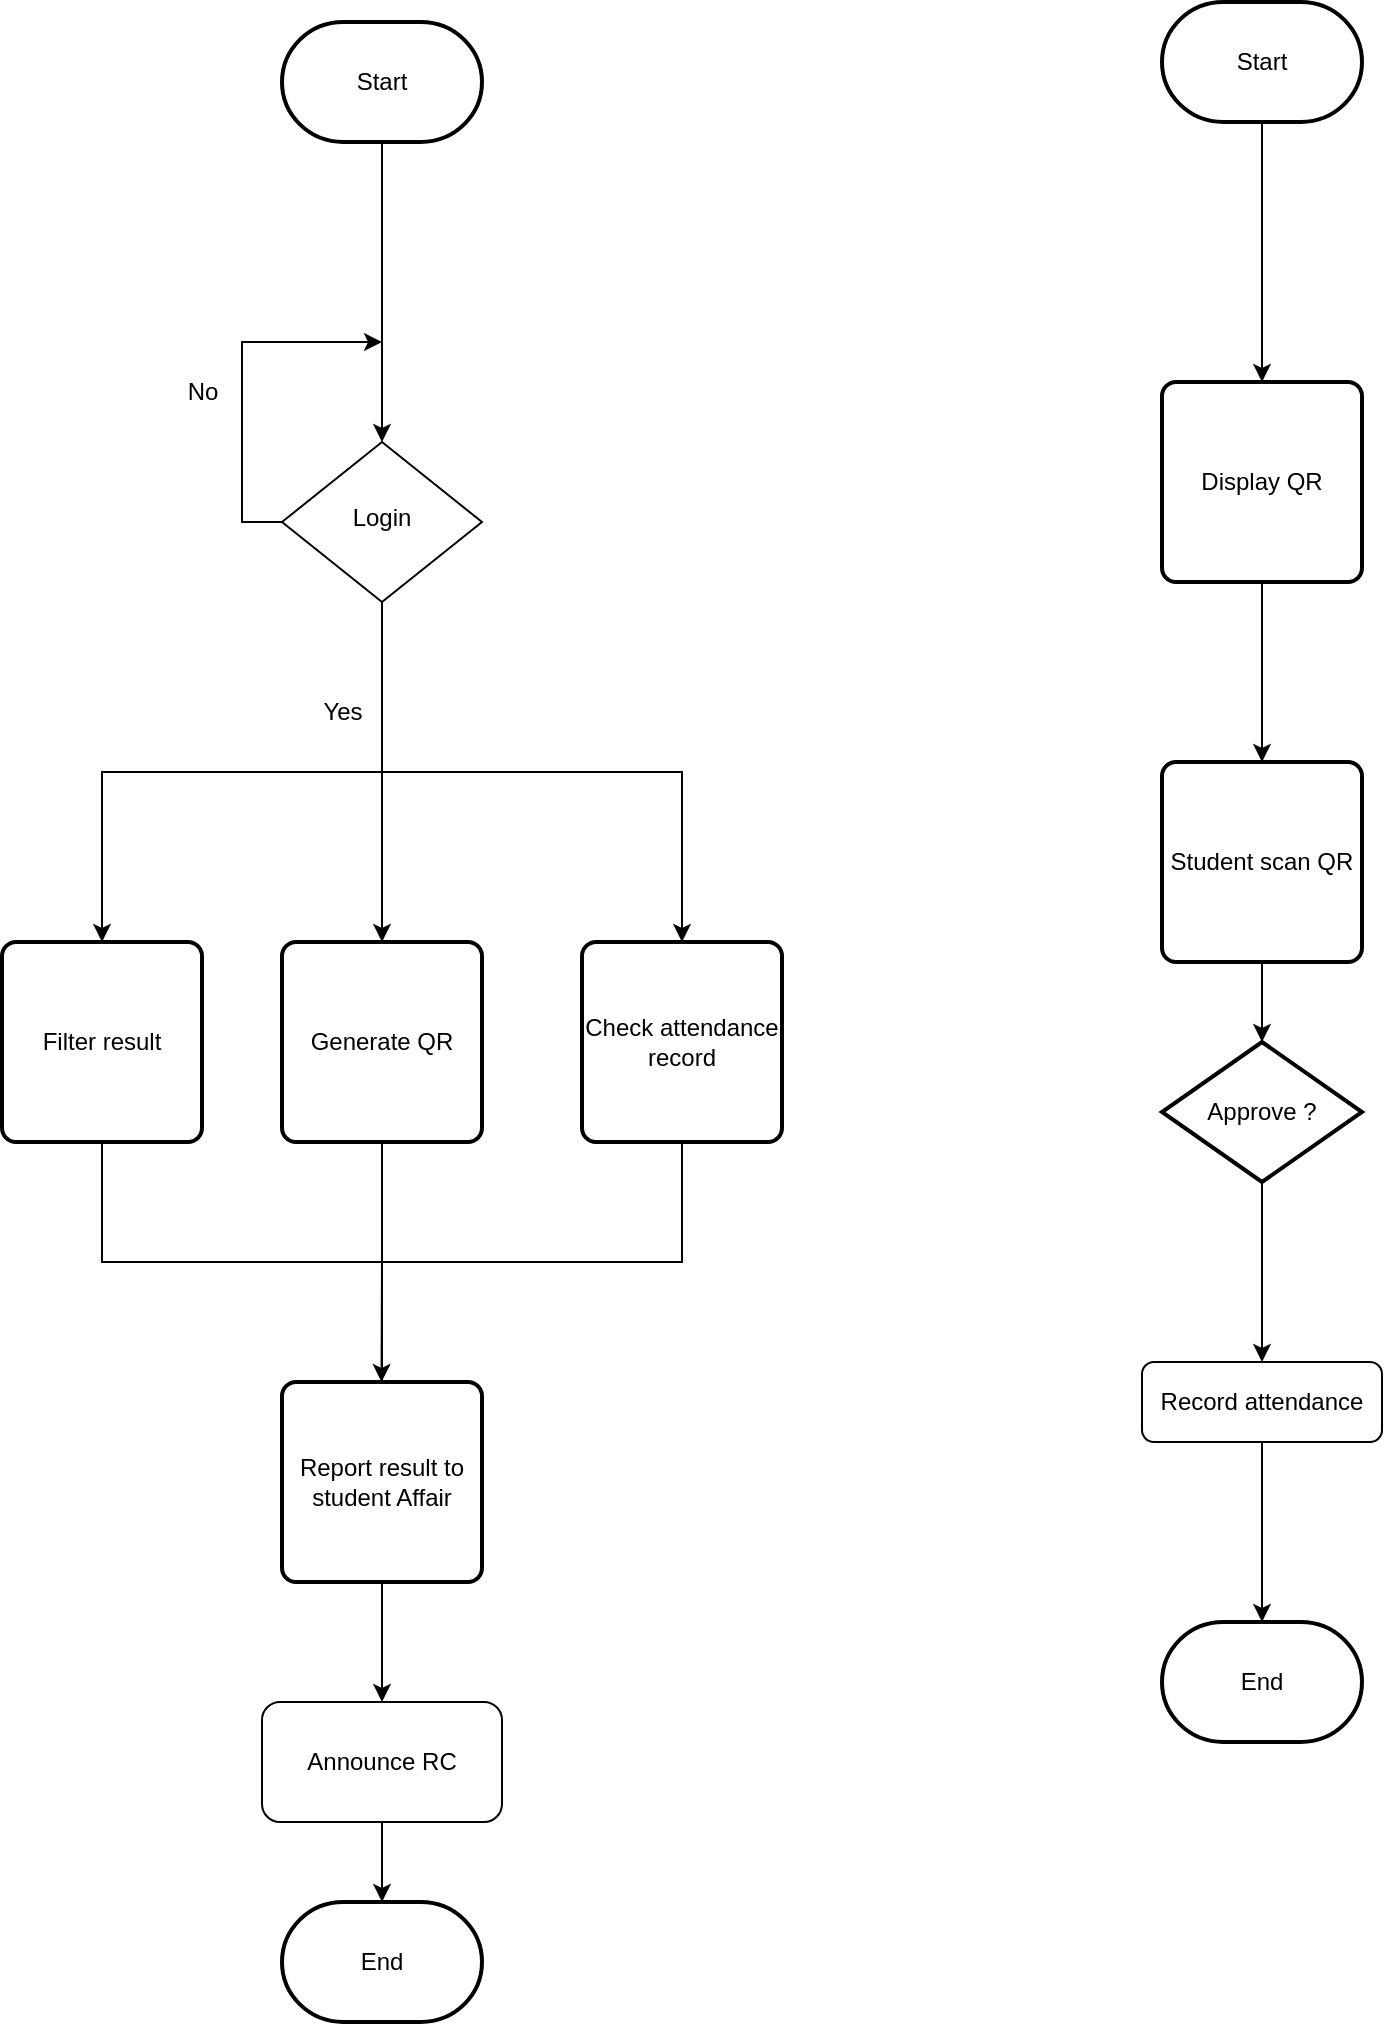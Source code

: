 <mxfile version="24.4.6" type="github">
  <diagram id="C5RBs43oDa-KdzZeNtuy" name="Page-1">
    <mxGraphModel dx="880" dy="460" grid="1" gridSize="10" guides="1" tooltips="1" connect="1" arrows="1" fold="1" page="1" pageScale="1" pageWidth="827" pageHeight="1169" background="#ffffff" math="0" shadow="0">
      <root>
        <mxCell id="WIyWlLk6GJQsqaUBKTNV-0" />
        <mxCell id="WIyWlLk6GJQsqaUBKTNV-1" parent="WIyWlLk6GJQsqaUBKTNV-0" />
        <mxCell id="NsK0nxQvgO7kPY2Mjl-Z-6" style="edgeStyle=orthogonalEdgeStyle;rounded=0;orthogonalLoop=1;jettySize=auto;html=1;exitX=0.5;exitY=1;exitDx=0;exitDy=0;entryX=0.5;entryY=0;entryDx=0;entryDy=0;" parent="WIyWlLk6GJQsqaUBKTNV-1" source="WIyWlLk6GJQsqaUBKTNV-6" target="iDC2MIS-o4Yyl30fH5jo-7" edge="1">
          <mxGeometry relative="1" as="geometry" />
        </mxCell>
        <mxCell id="NsK0nxQvgO7kPY2Mjl-Z-7" style="edgeStyle=orthogonalEdgeStyle;rounded=0;orthogonalLoop=1;jettySize=auto;html=1;exitX=0.5;exitY=1;exitDx=0;exitDy=0;" parent="WIyWlLk6GJQsqaUBKTNV-1" source="WIyWlLk6GJQsqaUBKTNV-6" target="iDC2MIS-o4Yyl30fH5jo-8" edge="1">
          <mxGeometry relative="1" as="geometry" />
        </mxCell>
        <mxCell id="NsK0nxQvgO7kPY2Mjl-Z-8" style="edgeStyle=orthogonalEdgeStyle;rounded=0;orthogonalLoop=1;jettySize=auto;html=1;exitX=0.5;exitY=1;exitDx=0;exitDy=0;" parent="WIyWlLk6GJQsqaUBKTNV-1" source="WIyWlLk6GJQsqaUBKTNV-6" target="PD6dZUJvrpde0xA2Mso_-26" edge="1">
          <mxGeometry relative="1" as="geometry" />
        </mxCell>
        <mxCell id="OYYZc7vPwuhONAXUddUK-8" style="edgeStyle=orthogonalEdgeStyle;rounded=0;orthogonalLoop=1;jettySize=auto;html=1;exitX=0;exitY=0.5;exitDx=0;exitDy=0;" edge="1" parent="WIyWlLk6GJQsqaUBKTNV-1" source="WIyWlLk6GJQsqaUBKTNV-6">
          <mxGeometry relative="1" as="geometry">
            <mxPoint x="200" y="250" as="targetPoint" />
            <Array as="points">
              <mxPoint x="130" y="340" />
              <mxPoint x="130" y="250" />
            </Array>
          </mxGeometry>
        </mxCell>
        <mxCell id="WIyWlLk6GJQsqaUBKTNV-6" value="Login" style="rhombus;whiteSpace=wrap;html=1;shadow=0;fontFamily=Helvetica;fontSize=12;align=center;strokeWidth=1;spacing=6;spacingTop=-4;" parent="WIyWlLk6GJQsqaUBKTNV-1" vertex="1">
          <mxGeometry x="150" y="300" width="100" height="80" as="geometry" />
        </mxCell>
        <mxCell id="WIyWlLk6GJQsqaUBKTNV-7" value="Record attendance" style="rounded=1;whiteSpace=wrap;html=1;fontSize=12;glass=0;strokeWidth=1;shadow=0;" parent="WIyWlLk6GJQsqaUBKTNV-1" vertex="1">
          <mxGeometry x="580" y="760" width="120" height="40" as="geometry" />
        </mxCell>
        <mxCell id="PD6dZUJvrpde0xA2Mso_-4" value="Announce RC" style="rounded=1;whiteSpace=wrap;html=1;" parent="WIyWlLk6GJQsqaUBKTNV-1" vertex="1">
          <mxGeometry x="140" y="930" width="120" height="60" as="geometry" />
        </mxCell>
        <mxCell id="NsK0nxQvgO7kPY2Mjl-Z-15" style="edgeStyle=orthogonalEdgeStyle;rounded=0;orthogonalLoop=1;jettySize=auto;html=1;exitX=0.5;exitY=1;exitDx=0;exitDy=0;exitPerimeter=0;" parent="WIyWlLk6GJQsqaUBKTNV-1" source="PD6dZUJvrpde0xA2Mso_-12" target="WIyWlLk6GJQsqaUBKTNV-6" edge="1">
          <mxGeometry relative="1" as="geometry" />
        </mxCell>
        <mxCell id="PD6dZUJvrpde0xA2Mso_-12" value="Start" style="strokeWidth=2;html=1;shape=mxgraph.flowchart.terminator;whiteSpace=wrap;" parent="WIyWlLk6GJQsqaUBKTNV-1" vertex="1">
          <mxGeometry x="150" y="90" width="100" height="60" as="geometry" />
        </mxCell>
        <mxCell id="PD6dZUJvrpde0xA2Mso_-17" value="Student scan QR" style="rounded=1;whiteSpace=wrap;html=1;absoluteArcSize=1;arcSize=14;strokeWidth=2;" parent="WIyWlLk6GJQsqaUBKTNV-1" vertex="1">
          <mxGeometry x="590" y="460" width="100" height="100" as="geometry" />
        </mxCell>
        <mxCell id="PD6dZUJvrpde0xA2Mso_-20" value="End" style="strokeWidth=2;html=1;shape=mxgraph.flowchart.terminator;whiteSpace=wrap;" parent="WIyWlLk6GJQsqaUBKTNV-1" vertex="1">
          <mxGeometry x="150" y="1030" width="100" height="60" as="geometry" />
        </mxCell>
        <mxCell id="PD6dZUJvrpde0xA2Mso_-25" value="Yes" style="text;html=1;align=center;verticalAlign=middle;resizable=0;points=[];autosize=1;strokeColor=none;fillColor=none;" parent="WIyWlLk6GJQsqaUBKTNV-1" vertex="1">
          <mxGeometry x="160" y="420" width="40" height="30" as="geometry" />
        </mxCell>
        <mxCell id="NsK0nxQvgO7kPY2Mjl-Z-19" style="edgeStyle=orthogonalEdgeStyle;rounded=0;orthogonalLoop=1;jettySize=auto;html=1;exitX=0.5;exitY=1;exitDx=0;exitDy=0;" parent="WIyWlLk6GJQsqaUBKTNV-1" source="PD6dZUJvrpde0xA2Mso_-26" edge="1">
          <mxGeometry relative="1" as="geometry">
            <mxPoint x="199.765" y="770" as="targetPoint" />
          </mxGeometry>
        </mxCell>
        <mxCell id="PD6dZUJvrpde0xA2Mso_-26" value="Generate QR" style="rounded=1;whiteSpace=wrap;html=1;absoluteArcSize=1;arcSize=14;strokeWidth=2;" parent="WIyWlLk6GJQsqaUBKTNV-1" vertex="1">
          <mxGeometry x="150" y="550" width="100" height="100" as="geometry" />
        </mxCell>
        <mxCell id="NsK0nxQvgO7kPY2Mjl-Z-0" style="edgeStyle=orthogonalEdgeStyle;rounded=0;orthogonalLoop=1;jettySize=auto;html=1;exitX=0.5;exitY=1;exitDx=0;exitDy=0;entryX=0.5;entryY=0;entryDx=0;entryDy=0;" parent="WIyWlLk6GJQsqaUBKTNV-1" source="iDC2MIS-o4Yyl30fH5jo-2" target="PD6dZUJvrpde0xA2Mso_-17" edge="1">
          <mxGeometry relative="1" as="geometry" />
        </mxCell>
        <mxCell id="iDC2MIS-o4Yyl30fH5jo-2" value="Display QR" style="rounded=1;whiteSpace=wrap;html=1;absoluteArcSize=1;arcSize=14;strokeWidth=2;" parent="WIyWlLk6GJQsqaUBKTNV-1" vertex="1">
          <mxGeometry x="590" y="270" width="100" height="100" as="geometry" />
        </mxCell>
        <mxCell id="OYYZc7vPwuhONAXUddUK-5" style="edgeStyle=orthogonalEdgeStyle;rounded=0;orthogonalLoop=1;jettySize=auto;html=1;exitX=0.5;exitY=1;exitDx=0;exitDy=0;exitPerimeter=0;entryX=0.5;entryY=0;entryDx=0;entryDy=0;" edge="1" parent="WIyWlLk6GJQsqaUBKTNV-1" source="iDC2MIS-o4Yyl30fH5jo-6" target="WIyWlLk6GJQsqaUBKTNV-7">
          <mxGeometry relative="1" as="geometry" />
        </mxCell>
        <mxCell id="iDC2MIS-o4Yyl30fH5jo-6" value="Approve ?" style="strokeWidth=2;html=1;shape=mxgraph.flowchart.decision;whiteSpace=wrap;" parent="WIyWlLk6GJQsqaUBKTNV-1" vertex="1">
          <mxGeometry x="590" y="600" width="100" height="70" as="geometry" />
        </mxCell>
        <mxCell id="NsK0nxQvgO7kPY2Mjl-Z-13" style="edgeStyle=orthogonalEdgeStyle;rounded=0;orthogonalLoop=1;jettySize=auto;html=1;exitX=0.5;exitY=1;exitDx=0;exitDy=0;entryX=0;entryY=0.5;entryDx=0;entryDy=0;" parent="WIyWlLk6GJQsqaUBKTNV-1" source="iDC2MIS-o4Yyl30fH5jo-7" target="iDC2MIS-o4Yyl30fH5jo-9" edge="1">
          <mxGeometry relative="1" as="geometry">
            <Array as="points">
              <mxPoint x="350" y="710" />
              <mxPoint x="200" y="710" />
              <mxPoint x="200" y="820" />
            </Array>
          </mxGeometry>
        </mxCell>
        <mxCell id="iDC2MIS-o4Yyl30fH5jo-7" value="Check attendance record" style="rounded=1;whiteSpace=wrap;html=1;absoluteArcSize=1;arcSize=14;strokeWidth=2;" parent="WIyWlLk6GJQsqaUBKTNV-1" vertex="1">
          <mxGeometry x="300" y="550" width="100" height="100" as="geometry" />
        </mxCell>
        <mxCell id="NsK0nxQvgO7kPY2Mjl-Z-14" style="edgeStyle=orthogonalEdgeStyle;rounded=0;orthogonalLoop=1;jettySize=auto;html=1;exitX=0.5;exitY=1;exitDx=0;exitDy=0;entryX=0;entryY=0.5;entryDx=0;entryDy=0;" parent="WIyWlLk6GJQsqaUBKTNV-1" source="iDC2MIS-o4Yyl30fH5jo-8" target="iDC2MIS-o4Yyl30fH5jo-9" edge="1">
          <mxGeometry relative="1" as="geometry">
            <Array as="points">
              <mxPoint x="60" y="710" />
              <mxPoint x="200" y="710" />
              <mxPoint x="200" y="820" />
            </Array>
          </mxGeometry>
        </mxCell>
        <mxCell id="iDC2MIS-o4Yyl30fH5jo-8" value="Filter result" style="rounded=1;whiteSpace=wrap;html=1;absoluteArcSize=1;arcSize=14;strokeWidth=2;" parent="WIyWlLk6GJQsqaUBKTNV-1" vertex="1">
          <mxGeometry x="10" y="550" width="100" height="100" as="geometry" />
        </mxCell>
        <mxCell id="NsK0nxQvgO7kPY2Mjl-Z-21" style="edgeStyle=orthogonalEdgeStyle;rounded=0;orthogonalLoop=1;jettySize=auto;html=1;exitX=0.5;exitY=1;exitDx=0;exitDy=0;entryX=0.5;entryY=0;entryDx=0;entryDy=0;" parent="WIyWlLk6GJQsqaUBKTNV-1" source="iDC2MIS-o4Yyl30fH5jo-9" target="PD6dZUJvrpde0xA2Mso_-4" edge="1">
          <mxGeometry relative="1" as="geometry" />
        </mxCell>
        <mxCell id="iDC2MIS-o4Yyl30fH5jo-9" value="Report result to student Affair" style="rounded=1;whiteSpace=wrap;html=1;absoluteArcSize=1;arcSize=14;strokeWidth=2;" parent="WIyWlLk6GJQsqaUBKTNV-1" vertex="1">
          <mxGeometry x="150" y="770" width="100" height="100" as="geometry" />
        </mxCell>
        <mxCell id="iDC2MIS-o4Yyl30fH5jo-16" style="edgeStyle=orthogonalEdgeStyle;rounded=0;orthogonalLoop=1;jettySize=auto;html=1;exitX=0.5;exitY=1;exitDx=0;exitDy=0;entryX=0.5;entryY=0;entryDx=0;entryDy=0;entryPerimeter=0;" parent="WIyWlLk6GJQsqaUBKTNV-1" source="PD6dZUJvrpde0xA2Mso_-17" target="iDC2MIS-o4Yyl30fH5jo-6" edge="1">
          <mxGeometry relative="1" as="geometry" />
        </mxCell>
        <mxCell id="iDC2MIS-o4Yyl30fH5jo-19" value="No" style="text;html=1;align=center;verticalAlign=middle;resizable=0;points=[];autosize=1;strokeColor=none;fillColor=none;" parent="WIyWlLk6GJQsqaUBKTNV-1" vertex="1">
          <mxGeometry x="90" y="260" width="40" height="30" as="geometry" />
        </mxCell>
        <mxCell id="iDC2MIS-o4Yyl30fH5jo-24" style="edgeStyle=orthogonalEdgeStyle;rounded=0;orthogonalLoop=1;jettySize=auto;html=1;exitX=0.5;exitY=1;exitDx=0;exitDy=0;" parent="WIyWlLk6GJQsqaUBKTNV-1" source="PD6dZUJvrpde0xA2Mso_-26" target="PD6dZUJvrpde0xA2Mso_-26" edge="1">
          <mxGeometry relative="1" as="geometry" />
        </mxCell>
        <mxCell id="NsK0nxQvgO7kPY2Mjl-Z-4" style="edgeStyle=orthogonalEdgeStyle;rounded=0;orthogonalLoop=1;jettySize=auto;html=1;exitX=0.5;exitY=1;exitDx=0;exitDy=0;entryX=0.5;entryY=0;entryDx=0;entryDy=0;entryPerimeter=0;" parent="WIyWlLk6GJQsqaUBKTNV-1" source="PD6dZUJvrpde0xA2Mso_-4" target="PD6dZUJvrpde0xA2Mso_-20" edge="1">
          <mxGeometry relative="1" as="geometry" />
        </mxCell>
        <mxCell id="OYYZc7vPwuhONAXUddUK-2" style="edgeStyle=orthogonalEdgeStyle;rounded=0;orthogonalLoop=1;jettySize=auto;html=1;exitX=0.5;exitY=1;exitDx=0;exitDy=0;exitPerimeter=0;" edge="1" parent="WIyWlLk6GJQsqaUBKTNV-1" source="OYYZc7vPwuhONAXUddUK-0" target="iDC2MIS-o4Yyl30fH5jo-2">
          <mxGeometry relative="1" as="geometry" />
        </mxCell>
        <mxCell id="OYYZc7vPwuhONAXUddUK-0" value="Start" style="strokeWidth=2;html=1;shape=mxgraph.flowchart.terminator;whiteSpace=wrap;" vertex="1" parent="WIyWlLk6GJQsqaUBKTNV-1">
          <mxGeometry x="590" y="80" width="100" height="60" as="geometry" />
        </mxCell>
        <mxCell id="OYYZc7vPwuhONAXUddUK-1" value="End" style="strokeWidth=2;html=1;shape=mxgraph.flowchart.terminator;whiteSpace=wrap;" vertex="1" parent="WIyWlLk6GJQsqaUBKTNV-1">
          <mxGeometry x="590" y="890" width="100" height="60" as="geometry" />
        </mxCell>
        <mxCell id="OYYZc7vPwuhONAXUddUK-6" style="edgeStyle=orthogonalEdgeStyle;rounded=0;orthogonalLoop=1;jettySize=auto;html=1;exitX=0.5;exitY=1;exitDx=0;exitDy=0;entryX=0.5;entryY=0;entryDx=0;entryDy=0;entryPerimeter=0;" edge="1" parent="WIyWlLk6GJQsqaUBKTNV-1" source="WIyWlLk6GJQsqaUBKTNV-7" target="OYYZc7vPwuhONAXUddUK-1">
          <mxGeometry relative="1" as="geometry" />
        </mxCell>
      </root>
    </mxGraphModel>
  </diagram>
</mxfile>
